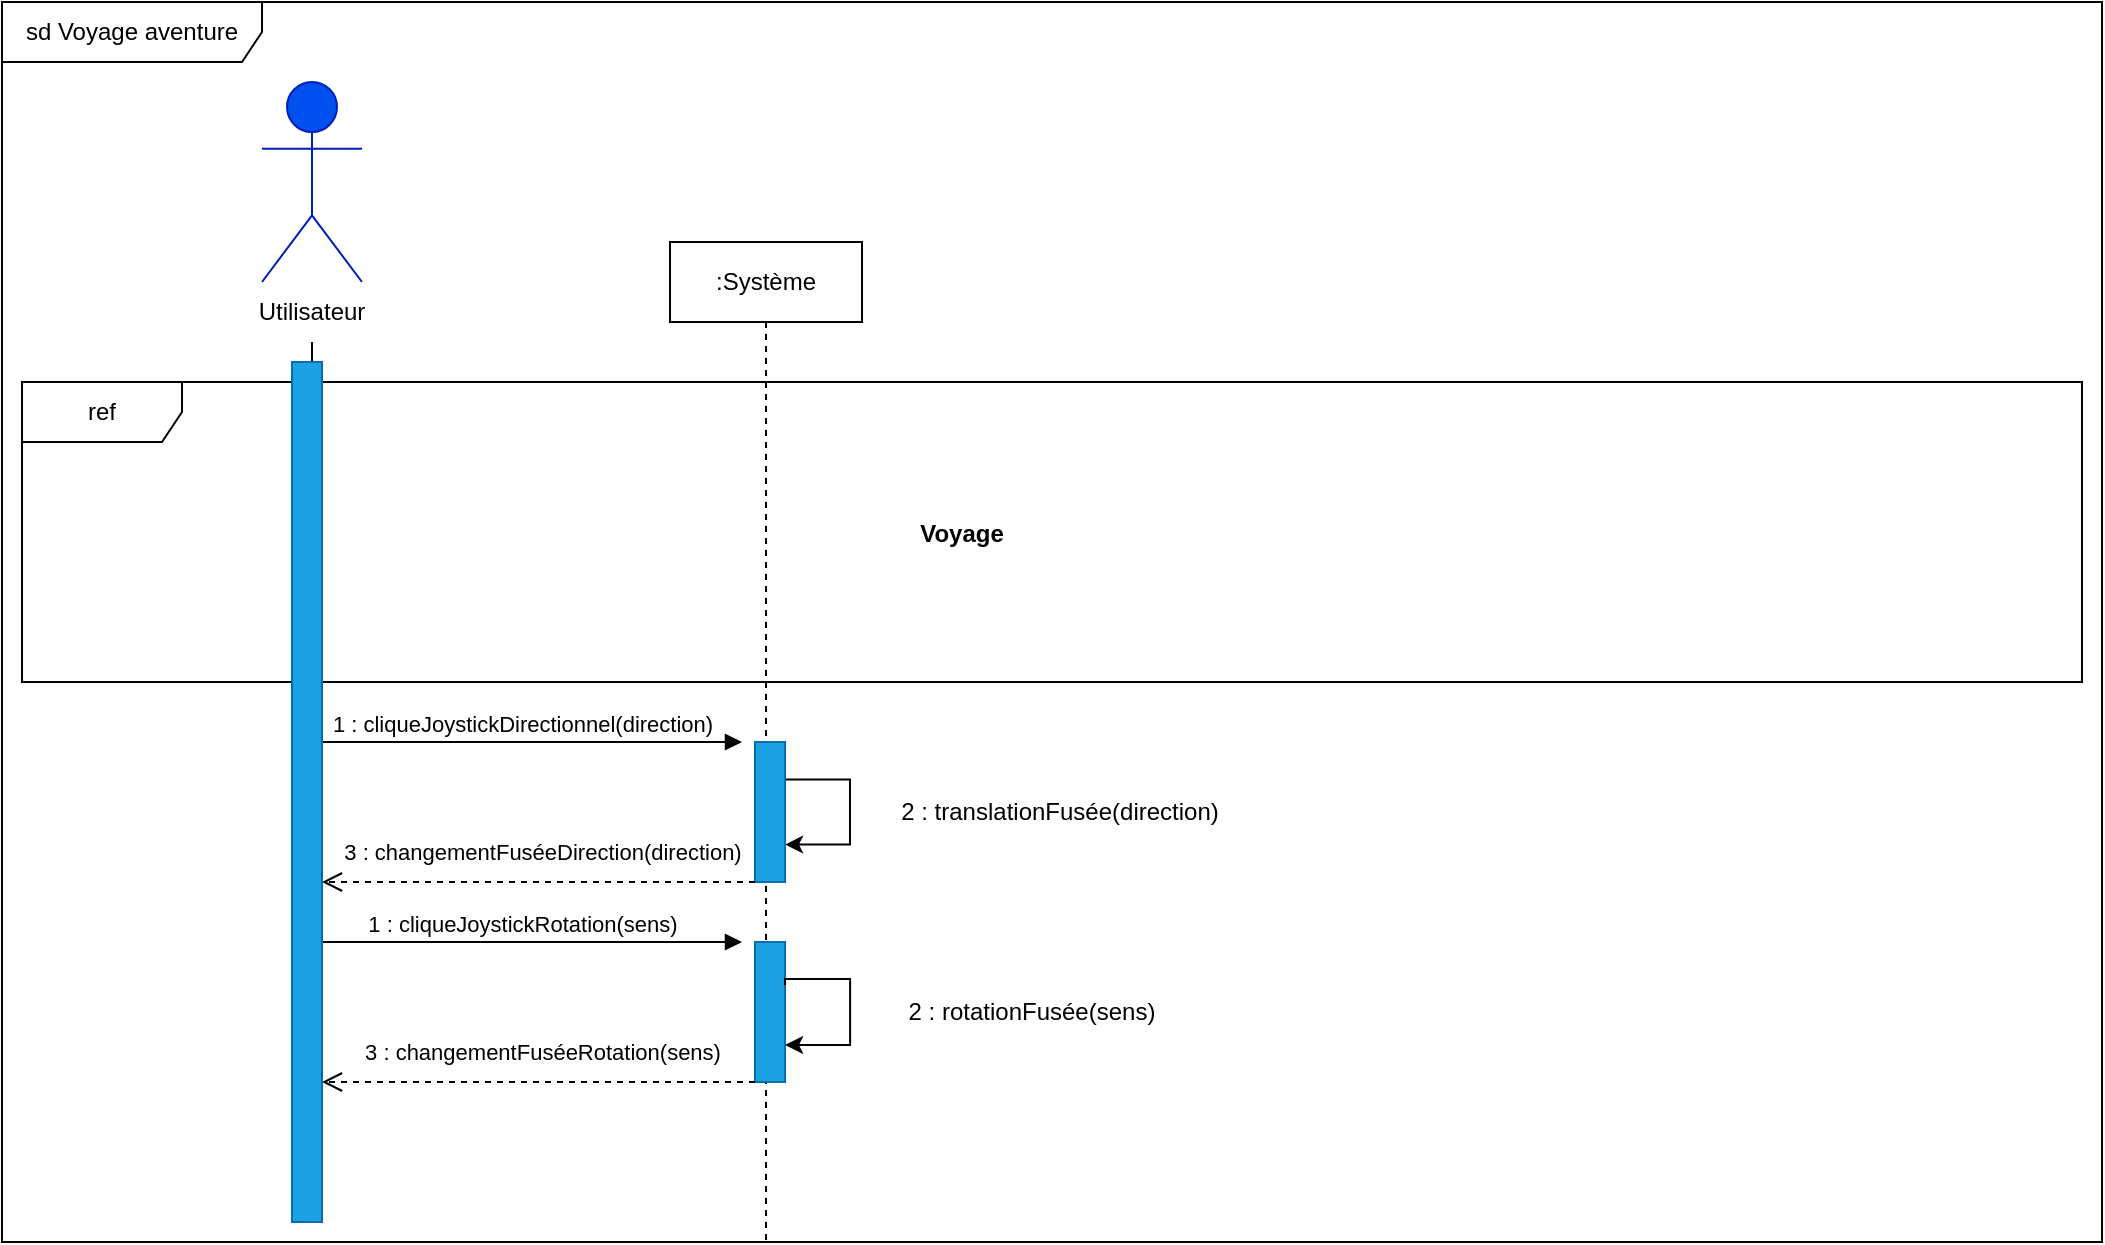 <mxfile version="20.6.0" type="device"><diagram id="M-pu-cOKjHEZvPsEpOY4" name="Page-1"><mxGraphModel dx="2249" dy="737" grid="1" gridSize="10" guides="1" tooltips="1" connect="1" arrows="1" fold="1" page="1" pageScale="1" pageWidth="827" pageHeight="1169" math="0" shadow="0"><root><mxCell id="0"/><mxCell id="1" parent="0"/><mxCell id="OMeM30PVV8WrVPDrTTRZ-74" value="sd Voyage aventure" style="shape=umlFrame;whiteSpace=wrap;html=1;width=130;height=30;" parent="1" vertex="1"><mxGeometry x="-20" y="150" width="1050" height="620" as="geometry"/></mxCell><mxCell id="TaUc2MmarQRVEoHLihkq-58" value="ref" style="shape=umlFrame;whiteSpace=wrap;html=1;width=80;height=30;" parent="1" vertex="1"><mxGeometry x="-10" y="340" width="1030" height="150" as="geometry"/></mxCell><mxCell id="OMeM30PVV8WrVPDrTTRZ-1" value="&lt;b&gt;Utilisateur&lt;/b&gt;" style="shape=umlActor;verticalLabelPosition=bottom;verticalAlign=top;html=1;fillColor=#0050ef;fontColor=#ffffff;strokeColor=#001DBC;" parent="1" vertex="1"><mxGeometry x="110" y="190" width="50" height="100" as="geometry"/></mxCell><mxCell id="kc55ovnCspoS79uk9emV-2" value="" style="edgeStyle=orthogonalEdgeStyle;rounded=0;orthogonalLoop=1;jettySize=auto;html=1;" edge="1" parent="1" source="OMeM30PVV8WrVPDrTTRZ-2" target="OMeM30PVV8WrVPDrTTRZ-9"><mxGeometry relative="1" as="geometry"/></mxCell><mxCell id="OMeM30PVV8WrVPDrTTRZ-2" value="Utilisateur" style="text;html=1;strokeColor=none;fillColor=none;align=center;verticalAlign=middle;whiteSpace=wrap;rounded=0;" parent="1" vertex="1"><mxGeometry x="105" y="290" width="60" height="30" as="geometry"/></mxCell><mxCell id="OMeM30PVV8WrVPDrTTRZ-3" value=":Système" style="shape=umlLifeline;perimeter=lifelinePerimeter;whiteSpace=wrap;html=1;container=1;collapsible=0;recursiveResize=0;outlineConnect=0;" parent="1" vertex="1"><mxGeometry x="314" y="270" width="96" height="500" as="geometry"/></mxCell><mxCell id="OMeM30PVV8WrVPDrTTRZ-4" value="" style="rounded=0;whiteSpace=wrap;html=1;fillColor=#1ba1e2;fontColor=#ffffff;strokeColor=#006EAF;" parent="OMeM30PVV8WrVPDrTTRZ-3" vertex="1"><mxGeometry x="42.5" y="350" width="15" height="70" as="geometry"/></mxCell><mxCell id="TaUc2MmarQRVEoHLihkq-3" style="edgeStyle=orthogonalEdgeStyle;rounded=0;orthogonalLoop=1;jettySize=auto;html=1;exitX=1;exitY=0.25;exitDx=0;exitDy=0;entryX=1;entryY=0.75;entryDx=0;entryDy=0;" parent="OMeM30PVV8WrVPDrTTRZ-3" edge="1"><mxGeometry relative="1" as="geometry"><Array as="points"><mxPoint x="58" y="268.74"/><mxPoint x="90" y="268.74"/><mxPoint x="90" y="301.74"/></Array><mxPoint x="57.53" y="271.26" as="sourcePoint"/><mxPoint x="57.53" y="301.26" as="targetPoint"/></mxGeometry></mxCell><mxCell id="TaUc2MmarQRVEoHLihkq-15" style="edgeStyle=orthogonalEdgeStyle;rounded=0;orthogonalLoop=1;jettySize=auto;html=1;exitX=1;exitY=0.25;exitDx=0;exitDy=0;entryX=1;entryY=0.75;entryDx=0;entryDy=0;" parent="OMeM30PVV8WrVPDrTTRZ-3" edge="1"><mxGeometry relative="1" as="geometry"><Array as="points"><mxPoint x="58.03" y="368.5"/><mxPoint x="90.03" y="368.5"/><mxPoint x="90.03" y="401.5"/></Array><mxPoint x="57.53" y="371.5" as="sourcePoint"/><mxPoint x="57.53" y="401.5" as="targetPoint"/></mxGeometry></mxCell><mxCell id="OMeM30PVV8WrVPDrTTRZ-10" value="" style="rounded=0;whiteSpace=wrap;html=1;fillColor=#1ba1e2;fontColor=#ffffff;strokeColor=#006EAF;" parent="OMeM30PVV8WrVPDrTTRZ-3" vertex="1"><mxGeometry x="42.5" y="250" width="15" height="70" as="geometry"/></mxCell><mxCell id="OMeM30PVV8WrVPDrTTRZ-11" value="1 : cliqueJoystickDirectionnel(direction)" style="html=1;verticalAlign=bottom;endArrow=block;rounded=0;" parent="OMeM30PVV8WrVPDrTTRZ-3" edge="1"><mxGeometry x="-0.048" width="80" relative="1" as="geometry"><mxPoint x="-174" y="250" as="sourcePoint"/><mxPoint x="36" y="250" as="targetPoint"/><mxPoint as="offset"/></mxGeometry></mxCell><mxCell id="OMeM30PVV8WrVPDrTTRZ-13" value="2 : translationFusée(direction)" style="text;html=1;strokeColor=none;fillColor=none;align=center;verticalAlign=middle;whiteSpace=wrap;rounded=0;" parent="OMeM30PVV8WrVPDrTTRZ-3" vertex="1"><mxGeometry x="100" y="270" width="190" height="30" as="geometry"/></mxCell><mxCell id="OMeM30PVV8WrVPDrTTRZ-50" value="1 : cliqueJoystickRotation(sens)" style="html=1;verticalAlign=bottom;endArrow=block;rounded=0;" parent="OMeM30PVV8WrVPDrTTRZ-3" edge="1"><mxGeometry x="-0.048" width="80" relative="1" as="geometry"><mxPoint x="-174" y="350" as="sourcePoint"/><mxPoint x="36" y="350" as="targetPoint"/><mxPoint as="offset"/></mxGeometry></mxCell><mxCell id="dcKfborwXpPxRit9QpYM-3" value="3 : changementFuséeDirection(direction)" style="html=1;verticalAlign=bottom;endArrow=open;dashed=1;endSize=8;rounded=0;exitX=0;exitY=1;exitDx=0;exitDy=0;" parent="OMeM30PVV8WrVPDrTTRZ-3" source="OMeM30PVV8WrVPDrTTRZ-10" edge="1"><mxGeometry x="-0.016" y="-6" relative="1" as="geometry"><mxPoint x="35.335" y="350" as="sourcePoint"/><mxPoint x="-174" y="320" as="targetPoint"/><mxPoint as="offset"/><Array as="points"/></mxGeometry></mxCell><mxCell id="dcKfborwXpPxRit9QpYM-5" value="3 : changementFuséeRotation(sens) " style="html=1;verticalAlign=bottom;endArrow=open;dashed=1;endSize=8;rounded=0;exitX=0;exitY=0.75;exitDx=0;exitDy=0;" parent="OMeM30PVV8WrVPDrTTRZ-3" edge="1"><mxGeometry x="-0.016" y="-6" relative="1" as="geometry"><mxPoint x="42.5" y="420" as="sourcePoint"/><mxPoint x="-174" y="420" as="targetPoint"/><mxPoint as="offset"/></mxGeometry></mxCell><mxCell id="TaUc2MmarQRVEoHLihkq-17" value="2 : rotationFusée(sens)" style="text;html=1;strokeColor=none;fillColor=none;align=center;verticalAlign=middle;whiteSpace=wrap;rounded=0;" parent="OMeM30PVV8WrVPDrTTRZ-3" vertex="1"><mxGeometry x="86" y="370" width="190" height="30" as="geometry"/></mxCell><mxCell id="OMeM30PVV8WrVPDrTTRZ-9" value="" style="rounded=0;whiteSpace=wrap;html=1;fillColor=#1ba1e2;fontColor=#ffffff;strokeColor=#006EAF;" parent="1" vertex="1"><mxGeometry x="125" y="330" width="15" height="430" as="geometry"/></mxCell><mxCell id="kc55ovnCspoS79uk9emV-1" value="Voyage" style="text;align=center;fontStyle=1;verticalAlign=middle;spacingLeft=3;spacingRight=3;strokeColor=none;rotatable=0;points=[[0,0.5],[1,0.5]];portConstraint=eastwest;" vertex="1" parent="1"><mxGeometry x="420" y="402" width="80" height="26" as="geometry"/></mxCell></root></mxGraphModel></diagram></mxfile>